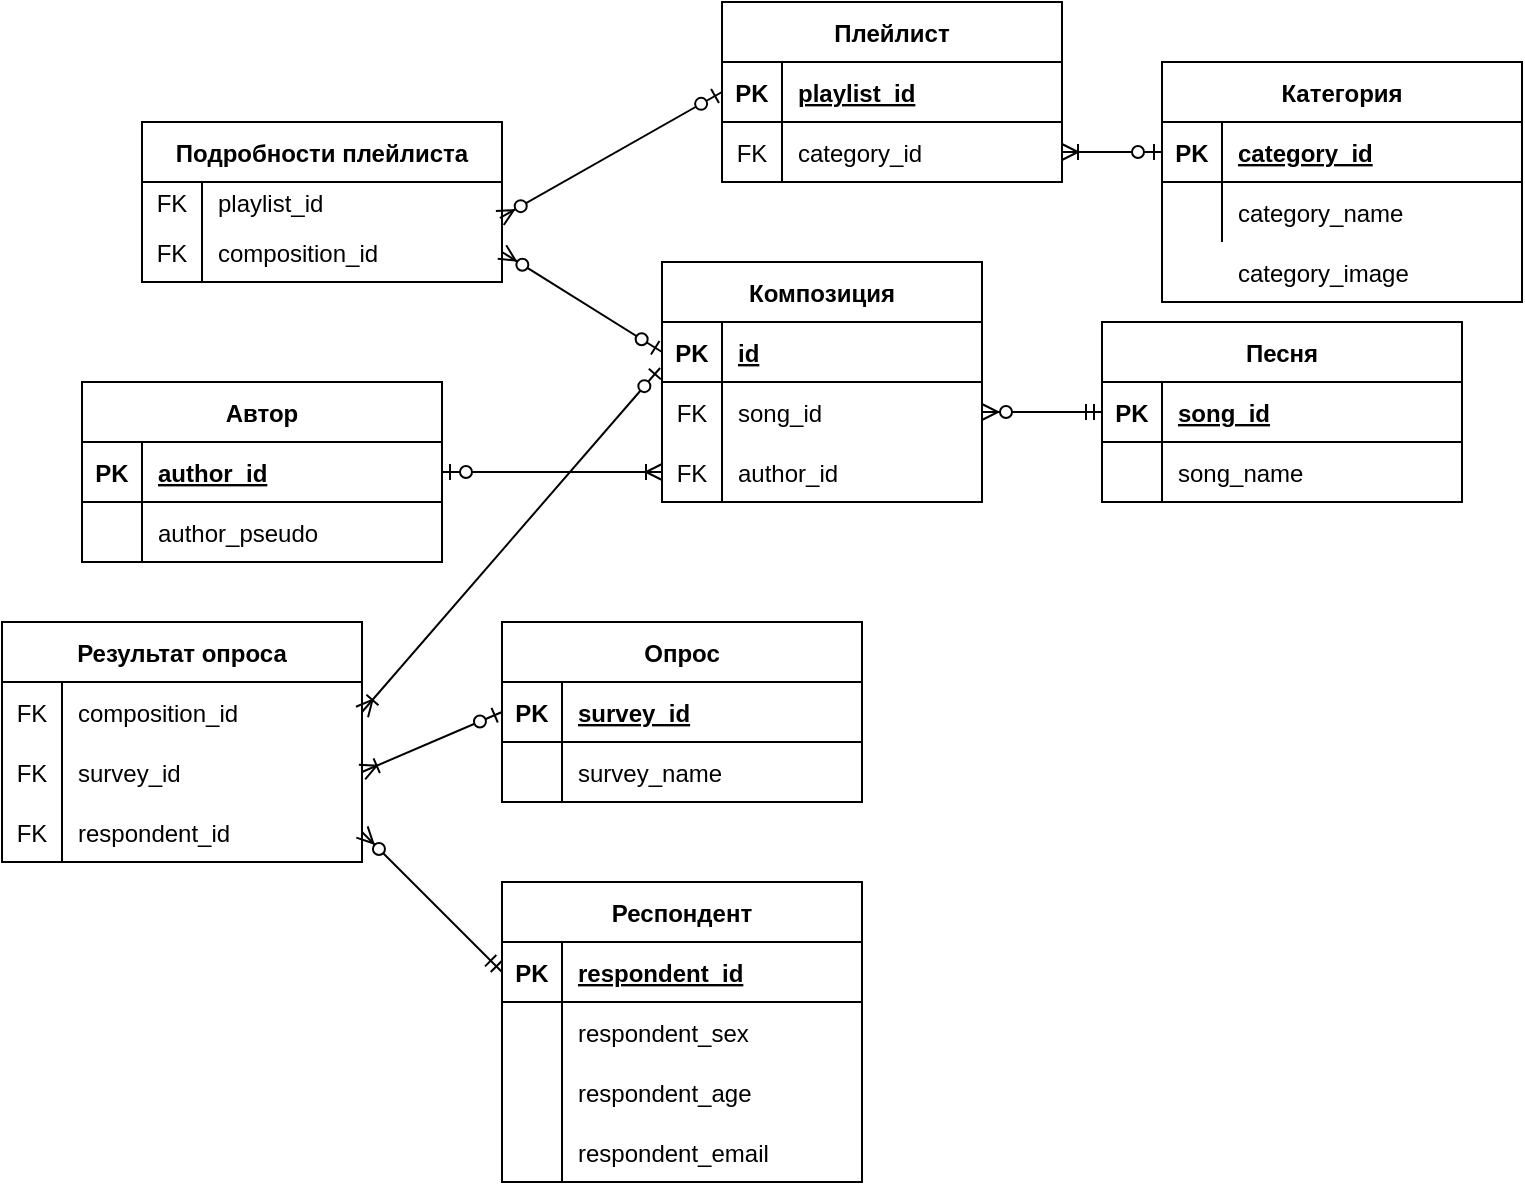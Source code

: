 <mxfile>
    <diagram id="C5RBs43oDa-KdzZeNtuy" name="Page-1">
        <mxGraphModel dx="1189" dy="1810" grid="1" gridSize="10" guides="1" tooltips="1" connect="1" arrows="1" fold="1" page="1" pageScale="1" pageWidth="827" pageHeight="1169" math="0" shadow="0">
            <root>
                <mxCell id="WIyWlLk6GJQsqaUBKTNV-0"/>
                <mxCell id="WIyWlLk6GJQsqaUBKTNV-1" parent="WIyWlLk6GJQsqaUBKTNV-0"/>
                <mxCell id="ysXAa7tBktZ9wbeCNitq-0" value="Песня" style="shape=table;startSize=30;container=1;collapsible=1;childLayout=tableLayout;fixedRows=1;rowLines=0;fontStyle=1;align=center;resizeLast=1;" parent="WIyWlLk6GJQsqaUBKTNV-1" vertex="1">
                    <mxGeometry x="570" y="100" width="180" height="90" as="geometry">
                        <mxRectangle x="300" y="260" width="70" height="30" as="alternateBounds"/>
                    </mxGeometry>
                </mxCell>
                <mxCell id="ysXAa7tBktZ9wbeCNitq-1" value="" style="shape=tableRow;horizontal=0;startSize=0;swimlaneHead=0;swimlaneBody=0;fillColor=none;collapsible=0;dropTarget=0;points=[[0,0.5],[1,0.5]];portConstraint=eastwest;top=0;left=0;right=0;bottom=1;" parent="ysXAa7tBktZ9wbeCNitq-0" vertex="1">
                    <mxGeometry y="30" width="180" height="30" as="geometry"/>
                </mxCell>
                <mxCell id="ysXAa7tBktZ9wbeCNitq-2" value="PK" style="shape=partialRectangle;connectable=0;fillColor=none;top=0;left=0;bottom=0;right=0;fontStyle=1;overflow=hidden;" parent="ysXAa7tBktZ9wbeCNitq-1" vertex="1">
                    <mxGeometry width="30" height="30" as="geometry">
                        <mxRectangle width="30" height="30" as="alternateBounds"/>
                    </mxGeometry>
                </mxCell>
                <mxCell id="ysXAa7tBktZ9wbeCNitq-3" value="song_id" style="shape=partialRectangle;connectable=0;fillColor=none;top=0;left=0;bottom=0;right=0;align=left;spacingLeft=6;fontStyle=5;overflow=hidden;" parent="ysXAa7tBktZ9wbeCNitq-1" vertex="1">
                    <mxGeometry x="30" width="150" height="30" as="geometry">
                        <mxRectangle width="150" height="30" as="alternateBounds"/>
                    </mxGeometry>
                </mxCell>
                <mxCell id="ysXAa7tBktZ9wbeCNitq-7" value="" style="shape=tableRow;horizontal=0;startSize=0;swimlaneHead=0;swimlaneBody=0;fillColor=none;collapsible=0;dropTarget=0;points=[[0,0.5],[1,0.5]];portConstraint=eastwest;top=0;left=0;right=0;bottom=0;" parent="ysXAa7tBktZ9wbeCNitq-0" vertex="1">
                    <mxGeometry y="60" width="180" height="30" as="geometry"/>
                </mxCell>
                <mxCell id="ysXAa7tBktZ9wbeCNitq-8" value="" style="shape=partialRectangle;connectable=0;fillColor=none;top=0;left=0;bottom=0;right=0;editable=1;overflow=hidden;" parent="ysXAa7tBktZ9wbeCNitq-7" vertex="1">
                    <mxGeometry width="30" height="30" as="geometry">
                        <mxRectangle width="30" height="30" as="alternateBounds"/>
                    </mxGeometry>
                </mxCell>
                <mxCell id="ysXAa7tBktZ9wbeCNitq-9" value="song_name" style="shape=partialRectangle;connectable=0;fillColor=none;top=0;left=0;bottom=0;right=0;align=left;spacingLeft=6;overflow=hidden;" parent="ysXAa7tBktZ9wbeCNitq-7" vertex="1">
                    <mxGeometry x="30" width="150" height="30" as="geometry">
                        <mxRectangle width="150" height="30" as="alternateBounds"/>
                    </mxGeometry>
                </mxCell>
                <mxCell id="ysXAa7tBktZ9wbeCNitq-26" value="Респондент" style="shape=table;startSize=30;container=1;collapsible=1;childLayout=tableLayout;fixedRows=1;rowLines=0;fontStyle=1;align=center;resizeLast=1;" parent="WIyWlLk6GJQsqaUBKTNV-1" vertex="1">
                    <mxGeometry x="270" y="380" width="180" height="150" as="geometry"/>
                </mxCell>
                <mxCell id="ysXAa7tBktZ9wbeCNitq-27" value="" style="shape=tableRow;horizontal=0;startSize=0;swimlaneHead=0;swimlaneBody=0;fillColor=none;collapsible=0;dropTarget=0;points=[[0,0.5],[1,0.5]];portConstraint=eastwest;top=0;left=0;right=0;bottom=1;" parent="ysXAa7tBktZ9wbeCNitq-26" vertex="1">
                    <mxGeometry y="30" width="180" height="30" as="geometry"/>
                </mxCell>
                <mxCell id="ysXAa7tBktZ9wbeCNitq-28" value="PK" style="shape=partialRectangle;connectable=0;fillColor=none;top=0;left=0;bottom=0;right=0;fontStyle=1;overflow=hidden;" parent="ysXAa7tBktZ9wbeCNitq-27" vertex="1">
                    <mxGeometry width="30" height="30" as="geometry">
                        <mxRectangle width="30" height="30" as="alternateBounds"/>
                    </mxGeometry>
                </mxCell>
                <mxCell id="ysXAa7tBktZ9wbeCNitq-29" value="respondent_id" style="shape=partialRectangle;connectable=0;fillColor=none;top=0;left=0;bottom=0;right=0;align=left;spacingLeft=6;fontStyle=5;overflow=hidden;" parent="ysXAa7tBktZ9wbeCNitq-27" vertex="1">
                    <mxGeometry x="30" width="150" height="30" as="geometry">
                        <mxRectangle width="150" height="30" as="alternateBounds"/>
                    </mxGeometry>
                </mxCell>
                <mxCell id="ysXAa7tBktZ9wbeCNitq-30" value="" style="shape=tableRow;horizontal=0;startSize=0;swimlaneHead=0;swimlaneBody=0;fillColor=none;collapsible=0;dropTarget=0;points=[[0,0.5],[1,0.5]];portConstraint=eastwest;top=0;left=0;right=0;bottom=0;" parent="ysXAa7tBktZ9wbeCNitq-26" vertex="1">
                    <mxGeometry y="60" width="180" height="30" as="geometry"/>
                </mxCell>
                <mxCell id="ysXAa7tBktZ9wbeCNitq-31" value="" style="shape=partialRectangle;connectable=0;fillColor=none;top=0;left=0;bottom=0;right=0;editable=1;overflow=hidden;" parent="ysXAa7tBktZ9wbeCNitq-30" vertex="1">
                    <mxGeometry width="30" height="30" as="geometry">
                        <mxRectangle width="30" height="30" as="alternateBounds"/>
                    </mxGeometry>
                </mxCell>
                <mxCell id="ysXAa7tBktZ9wbeCNitq-32" value="respondent_sex" style="shape=partialRectangle;connectable=0;fillColor=none;top=0;left=0;bottom=0;right=0;align=left;spacingLeft=6;overflow=hidden;" parent="ysXAa7tBktZ9wbeCNitq-30" vertex="1">
                    <mxGeometry x="30" width="150" height="30" as="geometry">
                        <mxRectangle width="150" height="30" as="alternateBounds"/>
                    </mxGeometry>
                </mxCell>
                <mxCell id="ysXAa7tBktZ9wbeCNitq-33" value="" style="shape=tableRow;horizontal=0;startSize=0;swimlaneHead=0;swimlaneBody=0;fillColor=none;collapsible=0;dropTarget=0;points=[[0,0.5],[1,0.5]];portConstraint=eastwest;top=0;left=0;right=0;bottom=0;" parent="ysXAa7tBktZ9wbeCNitq-26" vertex="1">
                    <mxGeometry y="90" width="180" height="30" as="geometry"/>
                </mxCell>
                <mxCell id="ysXAa7tBktZ9wbeCNitq-34" value="" style="shape=partialRectangle;connectable=0;fillColor=none;top=0;left=0;bottom=0;right=0;editable=1;overflow=hidden;" parent="ysXAa7tBktZ9wbeCNitq-33" vertex="1">
                    <mxGeometry width="30" height="30" as="geometry">
                        <mxRectangle width="30" height="30" as="alternateBounds"/>
                    </mxGeometry>
                </mxCell>
                <mxCell id="ysXAa7tBktZ9wbeCNitq-35" value="respondent_age" style="shape=partialRectangle;connectable=0;fillColor=none;top=0;left=0;bottom=0;right=0;align=left;spacingLeft=6;overflow=hidden;" parent="ysXAa7tBktZ9wbeCNitq-33" vertex="1">
                    <mxGeometry x="30" width="150" height="30" as="geometry">
                        <mxRectangle width="150" height="30" as="alternateBounds"/>
                    </mxGeometry>
                </mxCell>
                <mxCell id="ysXAa7tBktZ9wbeCNitq-36" value="" style="shape=tableRow;horizontal=0;startSize=0;swimlaneHead=0;swimlaneBody=0;fillColor=none;collapsible=0;dropTarget=0;points=[[0,0.5],[1,0.5]];portConstraint=eastwest;top=0;left=0;right=0;bottom=0;" parent="ysXAa7tBktZ9wbeCNitq-26" vertex="1">
                    <mxGeometry y="120" width="180" height="30" as="geometry"/>
                </mxCell>
                <mxCell id="ysXAa7tBktZ9wbeCNitq-37" value="" style="shape=partialRectangle;connectable=0;fillColor=none;top=0;left=0;bottom=0;right=0;editable=1;overflow=hidden;" parent="ysXAa7tBktZ9wbeCNitq-36" vertex="1">
                    <mxGeometry width="30" height="30" as="geometry">
                        <mxRectangle width="30" height="30" as="alternateBounds"/>
                    </mxGeometry>
                </mxCell>
                <mxCell id="ysXAa7tBktZ9wbeCNitq-38" value="respondent_email" style="shape=partialRectangle;connectable=0;fillColor=none;top=0;left=0;bottom=0;right=0;align=left;spacingLeft=6;overflow=hidden;" parent="ysXAa7tBktZ9wbeCNitq-36" vertex="1">
                    <mxGeometry x="30" width="150" height="30" as="geometry">
                        <mxRectangle width="150" height="30" as="alternateBounds"/>
                    </mxGeometry>
                </mxCell>
                <mxCell id="ysXAa7tBktZ9wbeCNitq-39" value="Подробности плейлиста" style="shape=table;startSize=30;container=1;collapsible=1;childLayout=tableLayout;fixedRows=1;rowLines=0;fontStyle=1;align=center;resizeLast=1;" parent="WIyWlLk6GJQsqaUBKTNV-1" vertex="1">
                    <mxGeometry x="90" width="180" height="80" as="geometry"/>
                </mxCell>
                <mxCell id="ysXAa7tBktZ9wbeCNitq-43" value="" style="shape=tableRow;horizontal=0;startSize=0;swimlaneHead=0;swimlaneBody=0;fillColor=none;collapsible=0;dropTarget=0;points=[[0,0.5],[1,0.5]];portConstraint=eastwest;top=0;left=0;right=0;bottom=0;" parent="ysXAa7tBktZ9wbeCNitq-39" vertex="1">
                    <mxGeometry y="30" width="180" height="20" as="geometry"/>
                </mxCell>
                <mxCell id="ysXAa7tBktZ9wbeCNitq-44" value="FK" style="shape=partialRectangle;connectable=0;fillColor=none;top=0;left=0;bottom=0;right=0;editable=1;overflow=hidden;" parent="ysXAa7tBktZ9wbeCNitq-43" vertex="1">
                    <mxGeometry width="30" height="20" as="geometry">
                        <mxRectangle width="30" height="20" as="alternateBounds"/>
                    </mxGeometry>
                </mxCell>
                <mxCell id="ysXAa7tBktZ9wbeCNitq-45" value="playlist_id" style="shape=partialRectangle;connectable=0;fillColor=none;top=0;left=0;bottom=0;right=0;align=left;spacingLeft=6;overflow=hidden;" parent="ysXAa7tBktZ9wbeCNitq-43" vertex="1">
                    <mxGeometry x="30" width="150" height="20" as="geometry">
                        <mxRectangle width="150" height="20" as="alternateBounds"/>
                    </mxGeometry>
                </mxCell>
                <mxCell id="ysXAa7tBktZ9wbeCNitq-46" value="" style="shape=tableRow;horizontal=0;startSize=0;swimlaneHead=0;swimlaneBody=0;fillColor=none;collapsible=0;dropTarget=0;points=[[0,0.5],[1,0.5]];portConstraint=eastwest;top=0;left=0;right=0;bottom=0;" parent="ysXAa7tBktZ9wbeCNitq-39" vertex="1">
                    <mxGeometry y="50" width="180" height="30" as="geometry"/>
                </mxCell>
                <mxCell id="ysXAa7tBktZ9wbeCNitq-47" value="FK" style="shape=partialRectangle;connectable=0;fillColor=none;top=0;left=0;bottom=0;right=0;editable=1;overflow=hidden;" parent="ysXAa7tBktZ9wbeCNitq-46" vertex="1">
                    <mxGeometry width="30" height="30" as="geometry">
                        <mxRectangle width="30" height="30" as="alternateBounds"/>
                    </mxGeometry>
                </mxCell>
                <mxCell id="ysXAa7tBktZ9wbeCNitq-48" value="composition_id" style="shape=partialRectangle;connectable=0;fillColor=none;top=0;left=0;bottom=0;right=0;align=left;spacingLeft=6;overflow=hidden;" parent="ysXAa7tBktZ9wbeCNitq-46" vertex="1">
                    <mxGeometry x="30" width="150" height="30" as="geometry">
                        <mxRectangle width="150" height="30" as="alternateBounds"/>
                    </mxGeometry>
                </mxCell>
                <mxCell id="ysXAa7tBktZ9wbeCNitq-52" value="Плейлист" style="shape=table;startSize=30;container=1;collapsible=1;childLayout=tableLayout;fixedRows=1;rowLines=0;fontStyle=1;align=center;resizeLast=1;" parent="WIyWlLk6GJQsqaUBKTNV-1" vertex="1">
                    <mxGeometry x="380" y="-60" width="170" height="90" as="geometry"/>
                </mxCell>
                <mxCell id="ysXAa7tBktZ9wbeCNitq-53" value="" style="shape=tableRow;horizontal=0;startSize=0;swimlaneHead=0;swimlaneBody=0;fillColor=none;collapsible=0;dropTarget=0;points=[[0,0.5],[1,0.5]];portConstraint=eastwest;top=0;left=0;right=0;bottom=1;" parent="ysXAa7tBktZ9wbeCNitq-52" vertex="1">
                    <mxGeometry y="30" width="170" height="30" as="geometry"/>
                </mxCell>
                <mxCell id="ysXAa7tBktZ9wbeCNitq-54" value="PK" style="shape=partialRectangle;connectable=0;fillColor=none;top=0;left=0;bottom=0;right=0;fontStyle=1;overflow=hidden;" parent="ysXAa7tBktZ9wbeCNitq-53" vertex="1">
                    <mxGeometry width="30" height="30" as="geometry">
                        <mxRectangle width="30" height="30" as="alternateBounds"/>
                    </mxGeometry>
                </mxCell>
                <mxCell id="ysXAa7tBktZ9wbeCNitq-55" value="playlist_id" style="shape=partialRectangle;connectable=0;fillColor=none;top=0;left=0;bottom=0;right=0;align=left;spacingLeft=6;fontStyle=5;overflow=hidden;" parent="ysXAa7tBktZ9wbeCNitq-53" vertex="1">
                    <mxGeometry x="30" width="140" height="30" as="geometry">
                        <mxRectangle width="140" height="30" as="alternateBounds"/>
                    </mxGeometry>
                </mxCell>
                <mxCell id="ysXAa7tBktZ9wbeCNitq-59" value="" style="shape=tableRow;horizontal=0;startSize=0;swimlaneHead=0;swimlaneBody=0;fillColor=none;collapsible=0;dropTarget=0;points=[[0,0.5],[1,0.5]];portConstraint=eastwest;top=0;left=0;right=0;bottom=0;" parent="ysXAa7tBktZ9wbeCNitq-52" vertex="1">
                    <mxGeometry y="60" width="170" height="30" as="geometry"/>
                </mxCell>
                <mxCell id="ysXAa7tBktZ9wbeCNitq-60" value="FK" style="shape=partialRectangle;connectable=0;fillColor=none;top=0;left=0;bottom=0;right=0;editable=1;overflow=hidden;" parent="ysXAa7tBktZ9wbeCNitq-59" vertex="1">
                    <mxGeometry width="30" height="30" as="geometry">
                        <mxRectangle width="30" height="30" as="alternateBounds"/>
                    </mxGeometry>
                </mxCell>
                <mxCell id="ysXAa7tBktZ9wbeCNitq-61" value="category_id" style="shape=partialRectangle;connectable=0;fillColor=none;top=0;left=0;bottom=0;right=0;align=left;spacingLeft=6;overflow=hidden;" parent="ysXAa7tBktZ9wbeCNitq-59" vertex="1">
                    <mxGeometry x="30" width="140" height="30" as="geometry">
                        <mxRectangle width="140" height="30" as="alternateBounds"/>
                    </mxGeometry>
                </mxCell>
                <mxCell id="ysXAa7tBktZ9wbeCNitq-65" value="Опрос" style="shape=table;startSize=30;container=1;collapsible=1;childLayout=tableLayout;fixedRows=1;rowLines=0;fontStyle=1;align=center;resizeLast=1;" parent="WIyWlLk6GJQsqaUBKTNV-1" vertex="1">
                    <mxGeometry x="270" y="250" width="180" height="90" as="geometry"/>
                </mxCell>
                <mxCell id="ysXAa7tBktZ9wbeCNitq-66" value="" style="shape=tableRow;horizontal=0;startSize=0;swimlaneHead=0;swimlaneBody=0;fillColor=none;collapsible=0;dropTarget=0;points=[[0,0.5],[1,0.5]];portConstraint=eastwest;top=0;left=0;right=0;bottom=1;" parent="ysXAa7tBktZ9wbeCNitq-65" vertex="1">
                    <mxGeometry y="30" width="180" height="30" as="geometry"/>
                </mxCell>
                <mxCell id="ysXAa7tBktZ9wbeCNitq-67" value="PK" style="shape=partialRectangle;connectable=0;fillColor=none;top=0;left=0;bottom=0;right=0;fontStyle=1;overflow=hidden;" parent="ysXAa7tBktZ9wbeCNitq-66" vertex="1">
                    <mxGeometry width="30" height="30" as="geometry">
                        <mxRectangle width="30" height="30" as="alternateBounds"/>
                    </mxGeometry>
                </mxCell>
                <mxCell id="ysXAa7tBktZ9wbeCNitq-68" value="survey_id" style="shape=partialRectangle;connectable=0;fillColor=none;top=0;left=0;bottom=0;right=0;align=left;spacingLeft=6;fontStyle=5;overflow=hidden;" parent="ysXAa7tBktZ9wbeCNitq-66" vertex="1">
                    <mxGeometry x="30" width="150" height="30" as="geometry">
                        <mxRectangle width="150" height="30" as="alternateBounds"/>
                    </mxGeometry>
                </mxCell>
                <mxCell id="ysXAa7tBktZ9wbeCNitq-72" value="" style="shape=tableRow;horizontal=0;startSize=0;swimlaneHead=0;swimlaneBody=0;fillColor=none;collapsible=0;dropTarget=0;points=[[0,0.5],[1,0.5]];portConstraint=eastwest;top=0;left=0;right=0;bottom=0;" parent="ysXAa7tBktZ9wbeCNitq-65" vertex="1">
                    <mxGeometry y="60" width="180" height="30" as="geometry"/>
                </mxCell>
                <mxCell id="ysXAa7tBktZ9wbeCNitq-73" value="" style="shape=partialRectangle;connectable=0;fillColor=none;top=0;left=0;bottom=0;right=0;editable=1;overflow=hidden;" parent="ysXAa7tBktZ9wbeCNitq-72" vertex="1">
                    <mxGeometry width="30" height="30" as="geometry">
                        <mxRectangle width="30" height="30" as="alternateBounds"/>
                    </mxGeometry>
                </mxCell>
                <mxCell id="ysXAa7tBktZ9wbeCNitq-74" value="survey_name" style="shape=partialRectangle;connectable=0;fillColor=none;top=0;left=0;bottom=0;right=0;align=left;spacingLeft=6;overflow=hidden;" parent="ysXAa7tBktZ9wbeCNitq-72" vertex="1">
                    <mxGeometry x="30" width="150" height="30" as="geometry">
                        <mxRectangle width="150" height="30" as="alternateBounds"/>
                    </mxGeometry>
                </mxCell>
                <mxCell id="3hdooBynMiAlXmGXLB-l-4" value="Результат опроса" style="shape=table;startSize=30;container=1;collapsible=1;childLayout=tableLayout;fixedRows=1;rowLines=0;fontStyle=1;align=center;resizeLast=1;" parent="WIyWlLk6GJQsqaUBKTNV-1" vertex="1">
                    <mxGeometry x="20" y="250" width="180" height="120" as="geometry"/>
                </mxCell>
                <mxCell id="3hdooBynMiAlXmGXLB-l-14" value="" style="shape=tableRow;horizontal=0;startSize=0;swimlaneHead=0;swimlaneBody=0;fillColor=none;collapsible=0;dropTarget=0;points=[[0,0.5],[1,0.5]];portConstraint=eastwest;top=0;left=0;right=0;bottom=0;" parent="3hdooBynMiAlXmGXLB-l-4" vertex="1">
                    <mxGeometry y="30" width="180" height="30" as="geometry"/>
                </mxCell>
                <mxCell id="3hdooBynMiAlXmGXLB-l-15" value="FK" style="shape=partialRectangle;connectable=0;fillColor=none;top=0;left=0;bottom=0;right=0;editable=1;overflow=hidden;" parent="3hdooBynMiAlXmGXLB-l-14" vertex="1">
                    <mxGeometry width="30" height="30" as="geometry">
                        <mxRectangle width="30" height="30" as="alternateBounds"/>
                    </mxGeometry>
                </mxCell>
                <mxCell id="3hdooBynMiAlXmGXLB-l-16" value="composition_id" style="shape=partialRectangle;connectable=0;fillColor=none;top=0;left=0;bottom=0;right=0;align=left;spacingLeft=6;overflow=hidden;" parent="3hdooBynMiAlXmGXLB-l-14" vertex="1">
                    <mxGeometry x="30" width="150" height="30" as="geometry">
                        <mxRectangle width="150" height="30" as="alternateBounds"/>
                    </mxGeometry>
                </mxCell>
                <mxCell id="3hdooBynMiAlXmGXLB-l-8" value="" style="shape=tableRow;horizontal=0;startSize=0;swimlaneHead=0;swimlaneBody=0;fillColor=none;collapsible=0;dropTarget=0;points=[[0,0.5],[1,0.5]];portConstraint=eastwest;top=0;left=0;right=0;bottom=0;" parent="3hdooBynMiAlXmGXLB-l-4" vertex="1">
                    <mxGeometry y="60" width="180" height="30" as="geometry"/>
                </mxCell>
                <mxCell id="3hdooBynMiAlXmGXLB-l-9" value="FK" style="shape=partialRectangle;connectable=0;fillColor=none;top=0;left=0;bottom=0;right=0;editable=1;overflow=hidden;" parent="3hdooBynMiAlXmGXLB-l-8" vertex="1">
                    <mxGeometry width="30" height="30" as="geometry">
                        <mxRectangle width="30" height="30" as="alternateBounds"/>
                    </mxGeometry>
                </mxCell>
                <mxCell id="3hdooBynMiAlXmGXLB-l-10" value="survey_id" style="shape=partialRectangle;connectable=0;fillColor=none;top=0;left=0;bottom=0;right=0;align=left;spacingLeft=6;overflow=hidden;" parent="3hdooBynMiAlXmGXLB-l-8" vertex="1">
                    <mxGeometry x="30" width="150" height="30" as="geometry">
                        <mxRectangle width="150" height="30" as="alternateBounds"/>
                    </mxGeometry>
                </mxCell>
                <mxCell id="3hdooBynMiAlXmGXLB-l-11" value="" style="shape=tableRow;horizontal=0;startSize=0;swimlaneHead=0;swimlaneBody=0;fillColor=none;collapsible=0;dropTarget=0;points=[[0,0.5],[1,0.5]];portConstraint=eastwest;top=0;left=0;right=0;bottom=0;" parent="3hdooBynMiAlXmGXLB-l-4" vertex="1">
                    <mxGeometry y="90" width="180" height="30" as="geometry"/>
                </mxCell>
                <mxCell id="3hdooBynMiAlXmGXLB-l-12" value="FK" style="shape=partialRectangle;connectable=0;fillColor=none;top=0;left=0;bottom=0;right=0;editable=1;overflow=hidden;" parent="3hdooBynMiAlXmGXLB-l-11" vertex="1">
                    <mxGeometry width="30" height="30" as="geometry">
                        <mxRectangle width="30" height="30" as="alternateBounds"/>
                    </mxGeometry>
                </mxCell>
                <mxCell id="3hdooBynMiAlXmGXLB-l-13" value="respondent_id" style="shape=partialRectangle;connectable=0;fillColor=none;top=0;left=0;bottom=0;right=0;align=left;spacingLeft=6;overflow=hidden;" parent="3hdooBynMiAlXmGXLB-l-11" vertex="1">
                    <mxGeometry x="30" width="150" height="30" as="geometry">
                        <mxRectangle width="150" height="30" as="alternateBounds"/>
                    </mxGeometry>
                </mxCell>
                <mxCell id="3hdooBynMiAlXmGXLB-l-34" value="Категория" style="shape=table;startSize=30;container=1;collapsible=1;childLayout=tableLayout;fixedRows=1;rowLines=0;fontStyle=1;align=center;resizeLast=1;" parent="WIyWlLk6GJQsqaUBKTNV-1" vertex="1">
                    <mxGeometry x="600" y="-30" width="180" height="120" as="geometry"/>
                </mxCell>
                <mxCell id="3hdooBynMiAlXmGXLB-l-35" value="" style="shape=tableRow;horizontal=0;startSize=0;swimlaneHead=0;swimlaneBody=0;fillColor=none;collapsible=0;dropTarget=0;points=[[0,0.5],[1,0.5]];portConstraint=eastwest;top=0;left=0;right=0;bottom=1;" parent="3hdooBynMiAlXmGXLB-l-34" vertex="1">
                    <mxGeometry y="30" width="180" height="30" as="geometry"/>
                </mxCell>
                <mxCell id="3hdooBynMiAlXmGXLB-l-36" value="PK" style="shape=partialRectangle;connectable=0;fillColor=none;top=0;left=0;bottom=0;right=0;fontStyle=1;overflow=hidden;" parent="3hdooBynMiAlXmGXLB-l-35" vertex="1">
                    <mxGeometry width="30" height="30" as="geometry">
                        <mxRectangle width="30" height="30" as="alternateBounds"/>
                    </mxGeometry>
                </mxCell>
                <mxCell id="3hdooBynMiAlXmGXLB-l-37" value="category_id" style="shape=partialRectangle;connectable=0;fillColor=none;top=0;left=0;bottom=0;right=0;align=left;spacingLeft=6;fontStyle=5;overflow=hidden;" parent="3hdooBynMiAlXmGXLB-l-35" vertex="1">
                    <mxGeometry x="30" width="150" height="30" as="geometry">
                        <mxRectangle width="150" height="30" as="alternateBounds"/>
                    </mxGeometry>
                </mxCell>
                <mxCell id="3hdooBynMiAlXmGXLB-l-38" value="" style="shape=tableRow;horizontal=0;startSize=0;swimlaneHead=0;swimlaneBody=0;fillColor=none;collapsible=0;dropTarget=0;points=[[0,0.5],[1,0.5]];portConstraint=eastwest;top=0;left=0;right=0;bottom=0;" parent="3hdooBynMiAlXmGXLB-l-34" vertex="1">
                    <mxGeometry y="60" width="180" height="30" as="geometry"/>
                </mxCell>
                <mxCell id="3hdooBynMiAlXmGXLB-l-39" value="" style="shape=partialRectangle;connectable=0;fillColor=none;top=0;left=0;bottom=0;right=0;editable=1;overflow=hidden;" parent="3hdooBynMiAlXmGXLB-l-38" vertex="1">
                    <mxGeometry width="30" height="30" as="geometry">
                        <mxRectangle width="30" height="30" as="alternateBounds"/>
                    </mxGeometry>
                </mxCell>
                <mxCell id="3hdooBynMiAlXmGXLB-l-40" value="category_name" style="shape=partialRectangle;connectable=0;fillColor=none;top=0;left=0;bottom=0;right=0;align=left;spacingLeft=6;overflow=hidden;" parent="3hdooBynMiAlXmGXLB-l-38" vertex="1">
                    <mxGeometry x="30" width="150" height="30" as="geometry">
                        <mxRectangle width="150" height="30" as="alternateBounds"/>
                    </mxGeometry>
                </mxCell>
                <mxCell id="3TqnlVWh5mnzIjGg96aY-0" value="Автор" style="shape=table;startSize=30;container=1;collapsible=1;childLayout=tableLayout;fixedRows=1;rowLines=0;fontStyle=1;align=center;resizeLast=1;" parent="WIyWlLk6GJQsqaUBKTNV-1" vertex="1">
                    <mxGeometry x="60" y="130" width="180" height="90" as="geometry"/>
                </mxCell>
                <mxCell id="3TqnlVWh5mnzIjGg96aY-1" value="" style="shape=tableRow;horizontal=0;startSize=0;swimlaneHead=0;swimlaneBody=0;fillColor=none;collapsible=0;dropTarget=0;points=[[0,0.5],[1,0.5]];portConstraint=eastwest;top=0;left=0;right=0;bottom=1;" parent="3TqnlVWh5mnzIjGg96aY-0" vertex="1">
                    <mxGeometry y="30" width="180" height="30" as="geometry"/>
                </mxCell>
                <mxCell id="3TqnlVWh5mnzIjGg96aY-2" value="PK" style="shape=partialRectangle;connectable=0;fillColor=none;top=0;left=0;bottom=0;right=0;fontStyle=1;overflow=hidden;" parent="3TqnlVWh5mnzIjGg96aY-1" vertex="1">
                    <mxGeometry width="30" height="30" as="geometry">
                        <mxRectangle width="30" height="30" as="alternateBounds"/>
                    </mxGeometry>
                </mxCell>
                <mxCell id="3TqnlVWh5mnzIjGg96aY-3" value="author_id" style="shape=partialRectangle;connectable=0;fillColor=none;top=0;left=0;bottom=0;right=0;align=left;spacingLeft=6;fontStyle=5;overflow=hidden;" parent="3TqnlVWh5mnzIjGg96aY-1" vertex="1">
                    <mxGeometry x="30" width="150" height="30" as="geometry">
                        <mxRectangle width="150" height="30" as="alternateBounds"/>
                    </mxGeometry>
                </mxCell>
                <mxCell id="3TqnlVWh5mnzIjGg96aY-4" value="" style="shape=tableRow;horizontal=0;startSize=0;swimlaneHead=0;swimlaneBody=0;fillColor=none;collapsible=0;dropTarget=0;points=[[0,0.5],[1,0.5]];portConstraint=eastwest;top=0;left=0;right=0;bottom=0;" parent="3TqnlVWh5mnzIjGg96aY-0" vertex="1">
                    <mxGeometry y="60" width="180" height="30" as="geometry"/>
                </mxCell>
                <mxCell id="3TqnlVWh5mnzIjGg96aY-5" value="" style="shape=partialRectangle;connectable=0;fillColor=none;top=0;left=0;bottom=0;right=0;editable=1;overflow=hidden;" parent="3TqnlVWh5mnzIjGg96aY-4" vertex="1">
                    <mxGeometry width="30" height="30" as="geometry">
                        <mxRectangle width="30" height="30" as="alternateBounds"/>
                    </mxGeometry>
                </mxCell>
                <mxCell id="3TqnlVWh5mnzIjGg96aY-6" value="author_pseudo" style="shape=partialRectangle;connectable=0;fillColor=none;top=0;left=0;bottom=0;right=0;align=left;spacingLeft=6;overflow=hidden;" parent="3TqnlVWh5mnzIjGg96aY-4" vertex="1">
                    <mxGeometry x="30" width="150" height="30" as="geometry">
                        <mxRectangle width="150" height="30" as="alternateBounds"/>
                    </mxGeometry>
                </mxCell>
                <mxCell id="3TqnlVWh5mnzIjGg96aY-15" value="" style="fontSize=12;html=1;endArrow=ERzeroToMany;startArrow=ERzeroToOne;rounded=0;exitX=0;exitY=0.5;exitDx=0;exitDy=0;entryX=0.994;entryY=0.9;entryDx=0;entryDy=0;entryPerimeter=0;" parent="WIyWlLk6GJQsqaUBKTNV-1" source="ysXAa7tBktZ9wbeCNitq-53" target="ysXAa7tBktZ9wbeCNitq-43" edge="1">
                    <mxGeometry width="100" height="100" relative="1" as="geometry">
                        <mxPoint x="180" as="sourcePoint"/>
                        <mxPoint x="490" y="-40" as="targetPoint"/>
                    </mxGeometry>
                </mxCell>
                <mxCell id="3TqnlVWh5mnzIjGg96aY-16" value="" style="fontSize=12;html=1;endArrow=ERzeroToMany;startArrow=ERzeroToOne;rounded=0;exitX=0;exitY=0.5;exitDx=0;exitDy=0;entryX=1;entryY=0.5;entryDx=0;entryDy=0;" parent="WIyWlLk6GJQsqaUBKTNV-1" source="4sMZ2nVWq0etZjSEN3OJ-1" target="ysXAa7tBktZ9wbeCNitq-46" edge="1">
                    <mxGeometry width="100" height="100" relative="1" as="geometry">
                        <mxPoint x="280" y="328" as="sourcePoint"/>
                        <mxPoint x="250" y="30" as="targetPoint"/>
                    </mxGeometry>
                </mxCell>
                <mxCell id="3TqnlVWh5mnzIjGg96aY-27" value="" style="fontSize=12;html=1;endArrow=ERoneToMany;startArrow=ERzeroToOne;rounded=0;entryX=1;entryY=0.5;entryDx=0;entryDy=0;exitX=-0.006;exitY=0.767;exitDx=0;exitDy=0;exitPerimeter=0;" parent="WIyWlLk6GJQsqaUBKTNV-1" source="4sMZ2nVWq0etZjSEN3OJ-1" target="3hdooBynMiAlXmGXLB-l-14" edge="1">
                    <mxGeometry width="100" height="100" relative="1" as="geometry">
                        <mxPoint x="550" y="240" as="sourcePoint"/>
                        <mxPoint x="460" y="420" as="targetPoint"/>
                    </mxGeometry>
                </mxCell>
                <mxCell id="4sMZ2nVWq0etZjSEN3OJ-0" value="Композиция" style="shape=table;startSize=30;container=1;collapsible=1;childLayout=tableLayout;fixedRows=1;rowLines=0;fontStyle=1;align=center;resizeLast=1;" parent="WIyWlLk6GJQsqaUBKTNV-1" vertex="1">
                    <mxGeometry x="350" y="70" width="160" height="120" as="geometry"/>
                </mxCell>
                <mxCell id="4sMZ2nVWq0etZjSEN3OJ-1" value="" style="shape=tableRow;horizontal=0;startSize=0;swimlaneHead=0;swimlaneBody=0;fillColor=none;collapsible=0;dropTarget=0;points=[[0,0.5],[1,0.5]];portConstraint=eastwest;top=0;left=0;right=0;bottom=1;" parent="4sMZ2nVWq0etZjSEN3OJ-0" vertex="1">
                    <mxGeometry y="30" width="160" height="30" as="geometry"/>
                </mxCell>
                <mxCell id="4sMZ2nVWq0etZjSEN3OJ-2" value="PK" style="shape=partialRectangle;connectable=0;fillColor=none;top=0;left=0;bottom=0;right=0;fontStyle=1;overflow=hidden;" parent="4sMZ2nVWq0etZjSEN3OJ-1" vertex="1">
                    <mxGeometry width="30" height="30" as="geometry">
                        <mxRectangle width="30" height="30" as="alternateBounds"/>
                    </mxGeometry>
                </mxCell>
                <mxCell id="4sMZ2nVWq0etZjSEN3OJ-3" value="id" style="shape=partialRectangle;connectable=0;fillColor=none;top=0;left=0;bottom=0;right=0;align=left;spacingLeft=6;fontStyle=5;overflow=hidden;" parent="4sMZ2nVWq0etZjSEN3OJ-1" vertex="1">
                    <mxGeometry x="30" width="130" height="30" as="geometry">
                        <mxRectangle width="130" height="30" as="alternateBounds"/>
                    </mxGeometry>
                </mxCell>
                <mxCell id="4sMZ2nVWq0etZjSEN3OJ-4" value="" style="shape=tableRow;horizontal=0;startSize=0;swimlaneHead=0;swimlaneBody=0;fillColor=none;collapsible=0;dropTarget=0;points=[[0,0.5],[1,0.5]];portConstraint=eastwest;top=0;left=0;right=0;bottom=0;" parent="4sMZ2nVWq0etZjSEN3OJ-0" vertex="1">
                    <mxGeometry y="60" width="160" height="30" as="geometry"/>
                </mxCell>
                <mxCell id="4sMZ2nVWq0etZjSEN3OJ-5" value="FK" style="shape=partialRectangle;connectable=0;fillColor=none;top=0;left=0;bottom=0;right=0;editable=1;overflow=hidden;" parent="4sMZ2nVWq0etZjSEN3OJ-4" vertex="1">
                    <mxGeometry width="30" height="30" as="geometry">
                        <mxRectangle width="30" height="30" as="alternateBounds"/>
                    </mxGeometry>
                </mxCell>
                <mxCell id="4sMZ2nVWq0etZjSEN3OJ-6" value="song_id" style="shape=partialRectangle;connectable=0;fillColor=none;top=0;left=0;bottom=0;right=0;align=left;spacingLeft=6;overflow=hidden;" parent="4sMZ2nVWq0etZjSEN3OJ-4" vertex="1">
                    <mxGeometry x="30" width="130" height="30" as="geometry">
                        <mxRectangle width="130" height="30" as="alternateBounds"/>
                    </mxGeometry>
                </mxCell>
                <mxCell id="4sMZ2nVWq0etZjSEN3OJ-7" value="" style="shape=tableRow;horizontal=0;startSize=0;swimlaneHead=0;swimlaneBody=0;fillColor=none;collapsible=0;dropTarget=0;points=[[0,0.5],[1,0.5]];portConstraint=eastwest;top=0;left=0;right=0;bottom=0;" parent="4sMZ2nVWq0etZjSEN3OJ-0" vertex="1">
                    <mxGeometry y="90" width="160" height="30" as="geometry"/>
                </mxCell>
                <mxCell id="4sMZ2nVWq0etZjSEN3OJ-8" value="FK" style="shape=partialRectangle;connectable=0;fillColor=none;top=0;left=0;bottom=0;right=0;editable=1;overflow=hidden;" parent="4sMZ2nVWq0etZjSEN3OJ-7" vertex="1">
                    <mxGeometry width="30" height="30" as="geometry">
                        <mxRectangle width="30" height="30" as="alternateBounds"/>
                    </mxGeometry>
                </mxCell>
                <mxCell id="4sMZ2nVWq0etZjSEN3OJ-9" value="author_id" style="shape=partialRectangle;connectable=0;fillColor=none;top=0;left=0;bottom=0;right=0;align=left;spacingLeft=6;overflow=hidden;" parent="4sMZ2nVWq0etZjSEN3OJ-7" vertex="1">
                    <mxGeometry x="30" width="130" height="30" as="geometry">
                        <mxRectangle width="130" height="30" as="alternateBounds"/>
                    </mxGeometry>
                </mxCell>
                <mxCell id="4sMZ2nVWq0etZjSEN3OJ-13" value="" style="fontSize=12;html=1;endArrow=ERzeroToMany;startArrow=ERmandOne;rounded=0;exitX=0;exitY=0.5;exitDx=0;exitDy=0;entryX=1;entryY=0.5;entryDx=0;entryDy=0;" parent="WIyWlLk6GJQsqaUBKTNV-1" source="ysXAa7tBktZ9wbeCNitq-1" target="4sMZ2nVWq0etZjSEN3OJ-4" edge="1">
                    <mxGeometry width="100" height="100" relative="1" as="geometry">
                        <mxPoint x="480" y="210" as="sourcePoint"/>
                        <mxPoint x="410" y="140" as="targetPoint"/>
                    </mxGeometry>
                </mxCell>
                <mxCell id="4sMZ2nVWq0etZjSEN3OJ-14" value="" style="fontSize=12;html=1;endArrow=ERoneToMany;startArrow=ERzeroToOne;rounded=0;entryX=0;entryY=0.5;entryDx=0;entryDy=0;exitX=1;exitY=0.5;exitDx=0;exitDy=0;" parent="WIyWlLk6GJQsqaUBKTNV-1" source="3TqnlVWh5mnzIjGg96aY-1" target="4sMZ2nVWq0etZjSEN3OJ-7" edge="1">
                    <mxGeometry width="100" height="100" relative="1" as="geometry">
                        <mxPoint x="360" as="sourcePoint"/>
                        <mxPoint x="460" y="-10" as="targetPoint"/>
                    </mxGeometry>
                </mxCell>
                <mxCell id="4sMZ2nVWq0etZjSEN3OJ-16" value="" style="fontSize=12;html=1;endArrow=ERoneToMany;startArrow=ERzeroToOne;rounded=0;exitX=0;exitY=0.5;exitDx=0;exitDy=0;entryX=1;entryY=0.5;entryDx=0;entryDy=0;" parent="WIyWlLk6GJQsqaUBKTNV-1" source="3hdooBynMiAlXmGXLB-l-35" edge="1">
                    <mxGeometry width="100" height="100" relative="1" as="geometry">
                        <mxPoint x="200" y="240" as="sourcePoint"/>
                        <mxPoint x="550" y="15" as="targetPoint"/>
                    </mxGeometry>
                </mxCell>
                <mxCell id="4sMZ2nVWq0etZjSEN3OJ-17" value="" style="fontSize=12;html=1;endArrow=ERoneToMany;startArrow=ERzeroToOne;rounded=0;exitX=0;exitY=0.5;exitDx=0;exitDy=0;entryX=1;entryY=0.5;entryDx=0;entryDy=0;" parent="WIyWlLk6GJQsqaUBKTNV-1" source="ysXAa7tBktZ9wbeCNitq-66" target="3hdooBynMiAlXmGXLB-l-8" edge="1">
                    <mxGeometry width="100" height="100" relative="1" as="geometry">
                        <mxPoint x="205" y="145" as="sourcePoint"/>
                        <mxPoint x="260" y="290" as="targetPoint"/>
                    </mxGeometry>
                </mxCell>
                <mxCell id="4sMZ2nVWq0etZjSEN3OJ-18" value="" style="fontSize=12;html=1;endArrow=ERzeroToMany;startArrow=ERmandOne;rounded=0;exitX=0;exitY=0.5;exitDx=0;exitDy=0;entryX=1;entryY=0.5;entryDx=0;entryDy=0;" parent="WIyWlLk6GJQsqaUBKTNV-1" source="ysXAa7tBktZ9wbeCNitq-27" target="3hdooBynMiAlXmGXLB-l-11" edge="1">
                    <mxGeometry width="100" height="100" relative="1" as="geometry">
                        <mxPoint x="345" y="270" as="sourcePoint"/>
                        <mxPoint x="510" y="320" as="targetPoint"/>
                    </mxGeometry>
                </mxCell>
                <mxCell id="9ccuVgUKpsj2vMIxlPOw-0" value="" style="shape=tableRow;horizontal=0;startSize=0;swimlaneHead=0;swimlaneBody=0;fillColor=none;collapsible=0;dropTarget=0;points=[[0,0.5],[1,0.5]];portConstraint=eastwest;top=0;left=0;right=0;bottom=0;" parent="WIyWlLk6GJQsqaUBKTNV-1" vertex="1">
                    <mxGeometry x="600" y="60" width="180" height="30" as="geometry"/>
                </mxCell>
                <mxCell id="9ccuVgUKpsj2vMIxlPOw-1" value="" style="shape=partialRectangle;connectable=0;fillColor=none;top=0;left=0;bottom=0;right=0;editable=1;overflow=hidden;" parent="9ccuVgUKpsj2vMIxlPOw-0" vertex="1">
                    <mxGeometry width="29.189" height="30" as="geometry">
                        <mxRectangle width="30" height="30" as="alternateBounds"/>
                    </mxGeometry>
                </mxCell>
                <mxCell id="9ccuVgUKpsj2vMIxlPOw-2" value="category_image" style="shape=partialRectangle;connectable=0;fillColor=none;top=0;left=0;bottom=0;right=0;align=left;spacingLeft=6;overflow=hidden;" parent="WIyWlLk6GJQsqaUBKTNV-1" vertex="1">
                    <mxGeometry x="630" y="60" width="140" height="30" as="geometry">
                        <mxRectangle width="155" height="30" as="alternateBounds"/>
                    </mxGeometry>
                </mxCell>
            </root>
        </mxGraphModel>
    </diagram>
</mxfile>